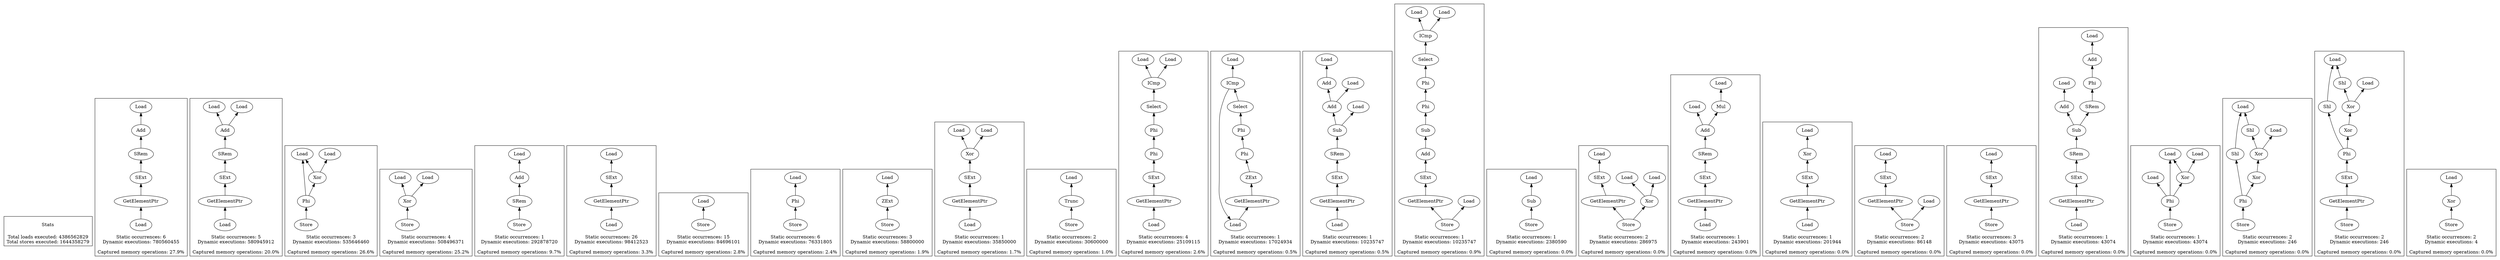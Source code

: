 strict digraph {
rankdir=BT
subgraph {
Stats [shape=plaintext]
cluster=true
label="Total loads executed: 4386562829\nTotal stores executed: 1644358279"
}
subgraph {
"0_85" [label="Add"]
"0_84" [label="Load"]
"0_85" -> "0_84"
"0_88" [label="GetElementPtr"]
"0_87" [label="SExt"]
"0_88" -> "0_87"
{
rank=min
comment=<Ids: 89, 105, 182, 452, 777, 793>
"0_89" [label="Load"]
}
"0_89" -> "0_88"
"0_86" [label="SRem"]
"0_87" -> "0_86"
"0_86" -> "0_85"
cluster=true
label="Static occurrences: 6\nDynamic executions: 780560455\n\nCaptured memory operations: 27.9%"
}
subgraph {
"1_386" [label="Add"]
"1_376" [label="Load"]
"1_386" -> "1_376"
"1_385" [label="Load"]
"1_386" -> "1_385"
"1_389" [label="GetElementPtr"]
"1_388" [label="SExt"]
"1_389" -> "1_388"
{
rank=min
comment=<Ids: 390, 524, 607, 849, 862>
"1_390" [label="Load"]
}
"1_390" -> "1_389"
"1_387" [label="SRem"]
"1_388" -> "1_387"
"1_387" -> "1_386"
cluster=true
label="Static occurrences: 5\nDynamic executions: 580945912\n\nCaptured memory operations: 20.0%"
}
subgraph {
"2_92" [label="Phi"]
"2_80" [label="Load"]
"2_92" -> "2_80"
"2_90" [label="Xor"]
"2_92" -> "2_90"
{
rank=min
comment=<Ids: 93, 781, 854>
"2_93" [label="Store"]
}
"2_93" -> "2_92"
"2_90" -> "2_80"
"2_89" [label="Load"]
"2_90" -> "2_89"
cluster=true
label="Static occurrences: 3\nDynamic executions: 535646460\n\nCaptured memory operations: 26.6%"
}
subgraph {
{
rank=min
comment=<Ids: 185, 339, 393, 527>
"3_185" [label="Store"]
}
"3_184" [label="Xor"]
"3_185" -> "3_184"
"3_183" [label="Load"]
"3_184" -> "3_183"
"3_182" [label="Load"]
"3_184" -> "3_182"
cluster=true
label="Static occurrences: 4\nDynamic executions: 508496371\n\nCaptured memory operations: 25.2%"
}
subgraph {
"4_447" [label="Add"]
"4_443" [label="Load"]
"4_447" -> "4_443"
"4_448" [label="SRem"]
"4_448" -> "4_447"
{
rank=min
comment=<Ids: 449>
"4_449" [label="Store"]
}
"4_449" -> "4_448"
cluster=true
label="Static occurrences: 1\nDynamic executions: 292878720\n\nCaptured memory operations: 9.7%"
}
subgraph {
"5_83" [label="GetElementPtr"]
"5_82" [label="SExt"]
"5_83" -> "5_82"
{
rank=min
comment=<Ids: 84, 99, 115, 150, 195, 247, 342, 362, 385, 402, 429, 491, 495, 501, 536, 553, 581, 588, 593, 627, 641, 655, 669, 772, 787, 803>
"5_84" [label="Load"]
}
"5_84" -> "5_83"
"5_75" [label="Load"]
"5_82" -> "5_75"
cluster=true
label="Static occurrences: 26\nDynamic executions: 98412523\n\nCaptured memory operations: 3.3%"
}
subgraph {
{
rank=min
comment=<Ids: 106, 116, 151, 196, 206, 234, 244, 248, 343, 403, 430, 537, 794, 804, 873>
"6_106" [label="Store"]
}
"6_105" [label="Load"]
"6_106" -> "6_105"
cluster=true
label="Static occurrences: 15\nDynamic executions: 84696101\n\nCaptured memory operations: 2.8%"
}
subgraph {
"7_364" [label="Phi"]
"7_362" [label="Load"]
"7_364" -> "7_362"
{
rank=min
comment=<Ids: 366, 556, 644, 658, 672, 865>
"7_366" [label="Store"]
}
"7_366" -> "7_364"
cluster=true
label="Static occurrences: 6\nDynamic executions: 76331805\n\nCaptured memory operations: 2.4%"
}
subgraph {
{
rank=min
comment=<Ids: 129, 141, 818>
"8_129" [label="Store"]
}
"8_127" [label="ZExt"]
"8_129" -> "8_127"
"8_126" [label="Load"]
"8_127" -> "8_126"
cluster=true
label="Static occurrences: 3\nDynamic executions: 58800000\n\nCaptured memory operations: 1.9%"
}
subgraph {
"9_831" [label="GetElementPtr"]
"9_830" [label="SExt"]
"9_831" -> "9_830"
{
rank=min
comment=<Ids: 832>
"9_832" [label="Load"]
}
"9_832" -> "9_831"
"9_829" [label="Xor"]
"9_830" -> "9_829"
"9_828" [label="Load"]
"9_829" -> "9_828"
"9_827" [label="Load"]
"9_829" -> "9_827"
cluster=true
label="Static occurrences: 1\nDynamic executions: 35850000\n\nCaptured memory operations: 1.7%"
}
subgraph {
{
rank=min
comment=<Ids: 693, 883>
"10_693" [label="Store"]
}
"10_691" [label="Trunc"]
"10_693" -> "10_691"
"10_690" [label="Load"]
"10_691" -> "10_690"
cluster=true
label="Static occurrences: 2\nDynamic executions: 30600000\n\nCaptured memory operations: 1.0%"
}
subgraph {
"11_286" [label="GetElementPtr"]
"11_285" [label="SExt"]
"11_286" -> "11_285"
"11_276" [label="ICmp"]
"11_275" [label="Load"]
"11_276" -> "11_275"
"11_273" [label="Load"]
"11_276" -> "11_273"
{
rank=min
comment=<Ids: 287, 296, 314, 317>
"11_287" [label="Load"]
}
"11_287" -> "11_286"
"11_282" [label="Phi"]
"11_279" [label="Phi"]
"11_282" -> "11_279"
"11_277" [label="Select"]
"11_279" -> "11_277"
"11_277" -> "11_276"
"11_285" -> "11_282"
cluster=true
label="Static occurrences: 4\nDynamic executions: 25109115\n\nCaptured memory operations: 2.6%"
}
subgraph {
"12_272" [label="GetElementPtr"]
"12_271" [label="ZExt"]
"12_272" -> "12_271"
"12_276" [label="ICmp"]
"12_275" [label="Load"]
"12_276" -> "12_275"
{
rank=min
comment=<Ids: 273>
"12_273" [label="Load"]
}
"12_276" -> "12_273"
"12_273" -> "12_272"
"12_263" [label="Phi"]
"12_279" [label="Phi"]
"12_263" -> "12_279"
"12_277" [label="Select"]
"12_279" -> "12_277"
"12_277" -> "12_276"
"12_271" -> "12_263"
cluster=true
label="Static occurrences: 1\nDynamic executions: 17024934\n\nCaptured memory operations: 0.5%"
}
subgraph {
"13_318" [label="Add"]
"13_299" [label="Add"]
"13_318" -> "13_299"
"13_314" [label="Load"]
"13_318" -> "13_314"
"13_227" [label="Load"]
"13_299" -> "13_227"
"13_322" [label="GetElementPtr"]
"13_321" [label="SExt"]
"13_322" -> "13_321"
{
rank=min
comment=<Ids: 323>
"13_323" [label="Load"]
}
"13_323" -> "13_322"
"13_320" [label="SRem"]
"13_321" -> "13_320"
"13_319" [label="Sub"]
"13_320" -> "13_319"
"13_319" -> "13_318"
"13_317" [label="Load"]
"13_319" -> "13_317"
cluster=true
label="Static occurrences: 1\nDynamic executions: 10235747\n\nCaptured memory operations: 0.5%"
}
subgraph {
"14_325" [label="Add"]
"14_289" [label="Sub"]
"14_325" -> "14_289"
"14_327" [label="GetElementPtr"]
"14_326" [label="SExt"]
"14_327" -> "14_326"
"14_276" [label="ICmp"]
"14_275" [label="Load"]
"14_276" -> "14_275"
"14_273" [label="Load"]
"14_276" -> "14_273"
"14_282" [label="Phi"]
"14_279" [label="Phi"]
"14_282" -> "14_279"
"14_277" [label="Select"]
"14_279" -> "14_277"
"14_277" -> "14_276"
"14_326" -> "14_325"
{
rank=min
comment=<Ids: 328>
"14_328" [label="Store"]
}
"14_328" -> "14_327"
"14_323" [label="Load"]
"14_328" -> "14_323"
"14_289" -> "14_282"
cluster=true
label="Static occurrences: 1\nDynamic executions: 10235747\n\nCaptured memory operations: 0.9%"
}
subgraph {
{
rank=min
comment=<Ids: 353>
"15_353" [label="Store"]
}
"15_351" [label="Sub"]
"15_353" -> "15_351"
"15_349" [label="Load"]
"15_351" -> "15_349"
cluster=true
label="Static occurrences: 1\nDynamic executions: 2380590\n\nCaptured memory operations: 0.0%"
}
subgraph {
"16_564" [label="GetElementPtr"]
"16_563" [label="SExt"]
"16_564" -> "16_563"
"16_562" [label="Load"]
"16_563" -> "16_562"
{
rank=min
comment=<Ids: 583, 629>
"16_583" [label="Store"]
}
"16_583" -> "16_564"
"16_582" [label="Xor"]
"16_583" -> "16_582"
"16_581" [label="Load"]
"16_582" -> "16_581"
"16_580" [label="Load"]
"16_582" -> "16_580"
cluster=true
label="Static occurrences: 2\nDynamic executions: 286975\n\nCaptured memory operations: 0.0%"
}
subgraph {
"17_576" [label="Add"]
"17_570" [label="Load"]
"17_576" -> "17_570"
"17_575" [label="Mul"]
"17_576" -> "17_575"
"17_579" [label="GetElementPtr"]
"17_578" [label="SExt"]
"17_579" -> "17_578"
{
rank=min
comment=<Ids: 580>
"17_580" [label="Load"]
}
"17_580" -> "17_579"
"17_573" [label="Load"]
"17_575" -> "17_573"
"17_577" [label="SRem"]
"17_578" -> "17_577"
"17_577" -> "17_576"
cluster=true
label="Static occurrences: 1\nDynamic executions: 243901\n\nCaptured memory operations: 0.0%"
}
subgraph {
"18_610" [label="GetElementPtr"]
"18_609" [label="SExt"]
"18_610" -> "18_609"
{
rank=min
comment=<Ids: 611>
"18_611" [label="Load"]
}
"18_611" -> "18_610"
"18_608" [label="Xor"]
"18_609" -> "18_608"
"18_607" [label="Load"]
"18_608" -> "18_607"
cluster=true
label="Static occurrences: 1\nDynamic executions: 201944\n\nCaptured memory operations: 0.0%"
}
subgraph {
"19_564" [label="GetElementPtr"]
"19_563" [label="SExt"]
"19_564" -> "19_563"
"19_562" [label="Load"]
"19_563" -> "19_562"
{
rank=min
comment=<Ids: 594, 625>
"19_594" [label="Store"]
}
"19_594" -> "19_564"
"19_593" [label="Load"]
"19_594" -> "19_593"
cluster=true
label="Static occurrences: 2\nDynamic executions: 86148\n\nCaptured memory operations: 0.0%"
}
subgraph {
"20_36" [label="GetElementPtr"]
"20_35" [label="SExt"]
"20_36" -> "20_35"
"20_34" [label="Load"]
"20_35" -> "20_34"
{
rank=min
comment=<Ids: 37, 565, 725>
"20_37" [label="Store"]
}
"20_37" -> "20_36"
cluster=true
label="Static occurrences: 3\nDynamic executions: 43075\n\nCaptured memory operations: 0.0%"
}
subgraph {
"21_612" [label="Add"]
"21_611" [label="Load"]
"21_612" -> "21_611"
"21_619" [label="Add"]
"21_593" [label="Load"]
"21_619" -> "21_593"
"21_623" [label="GetElementPtr"]
"21_622" [label="SExt"]
"21_623" -> "21_622"
{
rank=min
comment=<Ids: 624>
"21_624" [label="Load"]
}
"21_624" -> "21_623"
"21_614" [label="Phi"]
"21_614" -> "21_612"
"21_621" [label="SRem"]
"21_622" -> "21_621"
"21_618" [label="SRem"]
"21_618" -> "21_614"
"21_620" [label="Sub"]
"21_621" -> "21_620"
"21_620" -> "21_619"
"21_620" -> "21_618"
cluster=true
label="Static occurrences: 1\nDynamic executions: 43074\n\nCaptured memory operations: 0.0%"
}
subgraph {
"22_503" [label="Phi"]
"22_501" [label="Load"]
"22_503" -> "22_501"
"22_491" [label="Load"]
"22_503" -> "22_491"
"22_496" [label="Xor"]
"22_503" -> "22_496"
{
rank=min
comment=<Ids: 505>
"22_505" [label="Store"]
}
"22_505" -> "22_503"
"22_496" -> "22_491"
"22_495" [label="Load"]
"22_496" -> "22_495"
cluster=true
label="Static occurrences: 1\nDynamic executions: 43074\n\nCaptured memory operations: 0.0%"
}
subgraph {
"23_52" [label="Phi"]
"23_50" [label="Shl"]
"23_52" -> "23_50"
"23_48" [label="Xor"]
"23_52" -> "23_48"
"23_46" [label="Shl"]
"23_42" [label="Load"]
"23_46" -> "23_42"
"23_50" -> "23_42"
{
rank=min
comment=<Ids: 54, 742>
"23_54" [label="Store"]
}
"23_54" -> "23_52"
"23_47" [label="Xor"]
"23_45" [label="Load"]
"23_47" -> "23_45"
"23_47" -> "23_46"
"23_48" -> "23_47"
cluster=true
label="Static occurrences: 2\nDynamic executions: 246\n\nCaptured memory operations: 0.0%"
}
subgraph {
"24_56" [label="GetElementPtr"]
"24_55" [label="SExt"]
"24_56" -> "24_55"
"24_52" [label="Phi"]
"24_50" [label="Shl"]
"24_52" -> "24_50"
"24_48" [label="Xor"]
"24_52" -> "24_48"
"24_55" -> "24_52"
"24_46" [label="Shl"]
"24_42" [label="Load"]
"24_46" -> "24_42"
"24_50" -> "24_42"
{
rank=min
comment=<Ids: 58, 746>
"24_58" [label="Store"]
}
"24_58" -> "24_56"
"24_47" [label="Xor"]
"24_45" [label="Load"]
"24_47" -> "24_45"
"24_47" -> "24_46"
"24_48" -> "24_47"
cluster=true
label="Static occurrences: 2\nDynamic executions: 246\n\nCaptured memory operations: 0.0%"
}
subgraph {
{
rank=min
comment=<Ids: 28, 716>
"25_28" [label="Store"]
}
"25_27" [label="Xor"]
"25_28" -> "25_27"
"25_26" [label="Load"]
"25_27" -> "25_26"
cluster=true
label="Static occurrences: 2\nDynamic executions: 4\n\nCaptured memory operations: 0.0%"
}
}
